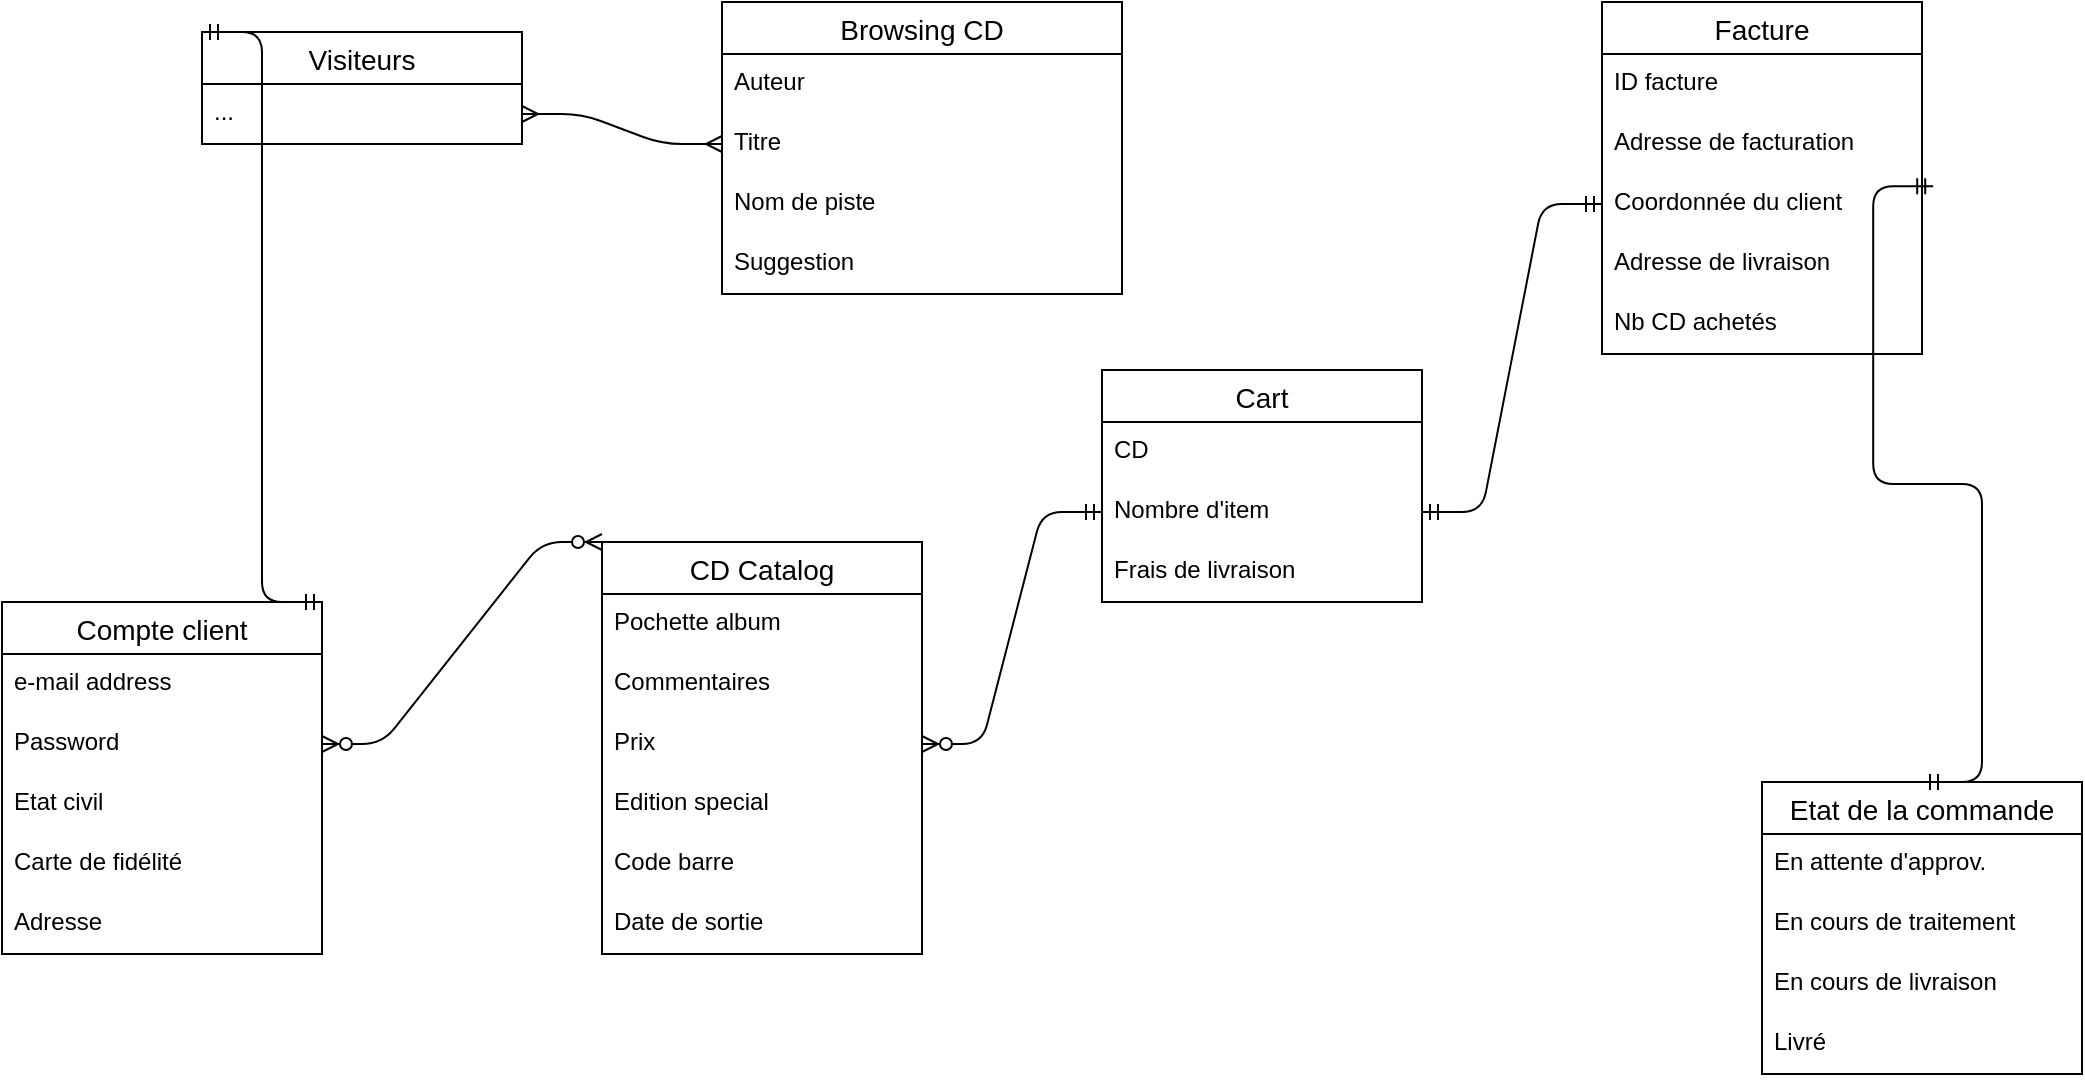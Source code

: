 <mxfile version="14.4.4" type="github" pages="2"><diagram id="Fl_OuGE8CiI54RWke0Rl" name="Page-1"><mxGraphModel dx="2286" dy="625" grid="1" gridSize="10" guides="1" tooltips="1" connect="1" arrows="1" fold="1" page="1" pageScale="1" pageWidth="827" pageHeight="1169" math="0" shadow="0"><root><mxCell id="0"/><mxCell id="1" parent="0"/><mxCell id="A-axFLRHTq2gnPNICOeS-2" value="Compte client" style="swimlane;fontStyle=0;childLayout=stackLayout;horizontal=1;startSize=26;horizontalStack=0;resizeParent=1;resizeParentMax=0;resizeLast=0;collapsible=1;marginBottom=0;align=center;fontSize=14;" vertex="1" parent="1"><mxGeometry x="-240" y="330" width="160" height="176" as="geometry"><mxRectangle x="70" y="180" width="120" height="26" as="alternateBounds"/></mxGeometry></mxCell><mxCell id="A-axFLRHTq2gnPNICOeS-3" value="e-mail address" style="text;strokeColor=none;fillColor=none;spacingLeft=4;spacingRight=4;overflow=hidden;rotatable=0;points=[[0,0.5],[1,0.5]];portConstraint=eastwest;fontSize=12;" vertex="1" parent="A-axFLRHTq2gnPNICOeS-2"><mxGeometry y="26" width="160" height="30" as="geometry"/></mxCell><mxCell id="A-axFLRHTq2gnPNICOeS-17" value="Password" style="text;strokeColor=none;fillColor=none;spacingLeft=4;spacingRight=4;overflow=hidden;rotatable=0;points=[[0,0.5],[1,0.5]];portConstraint=eastwest;fontSize=12;" vertex="1" parent="A-axFLRHTq2gnPNICOeS-2"><mxGeometry y="56" width="160" height="30" as="geometry"/></mxCell><mxCell id="A-axFLRHTq2gnPNICOeS-18" value="Etat civil" style="text;strokeColor=none;fillColor=none;spacingLeft=4;spacingRight=4;overflow=hidden;rotatable=0;points=[[0,0.5],[1,0.5]];portConstraint=eastwest;fontSize=12;" vertex="1" parent="A-axFLRHTq2gnPNICOeS-2"><mxGeometry y="86" width="160" height="30" as="geometry"/></mxCell><mxCell id="A-axFLRHTq2gnPNICOeS-4" value="Carte de fidélité" style="text;strokeColor=none;fillColor=none;spacingLeft=4;spacingRight=4;overflow=hidden;rotatable=0;points=[[0,0.5],[1,0.5]];portConstraint=eastwest;fontSize=12;" vertex="1" parent="A-axFLRHTq2gnPNICOeS-2"><mxGeometry y="116" width="160" height="30" as="geometry"/></mxCell><mxCell id="A-axFLRHTq2gnPNICOeS-19" value="Adresse" style="text;strokeColor=none;fillColor=none;spacingLeft=4;spacingRight=4;overflow=hidden;rotatable=0;points=[[0,0.5],[1,0.5]];portConstraint=eastwest;fontSize=12;" vertex="1" parent="A-axFLRHTq2gnPNICOeS-2"><mxGeometry y="146" width="160" height="30" as="geometry"/></mxCell><mxCell id="A-axFLRHTq2gnPNICOeS-27" value="CD Catalog" style="swimlane;fontStyle=0;childLayout=stackLayout;horizontal=1;startSize=26;horizontalStack=0;resizeParent=1;resizeParentMax=0;resizeLast=0;collapsible=1;marginBottom=0;align=center;fontSize=14;" vertex="1" parent="1"><mxGeometry x="60" y="300" width="160" height="206" as="geometry"/></mxCell><mxCell id="A-axFLRHTq2gnPNICOeS-28" value="Pochette album" style="text;strokeColor=none;fillColor=none;spacingLeft=4;spacingRight=4;overflow=hidden;rotatable=0;points=[[0,0.5],[1,0.5]];portConstraint=eastwest;fontSize=12;" vertex="1" parent="A-axFLRHTq2gnPNICOeS-27"><mxGeometry y="26" width="160" height="30" as="geometry"/></mxCell><mxCell id="A-axFLRHTq2gnPNICOeS-29" value="Commentaires" style="text;strokeColor=none;fillColor=none;spacingLeft=4;spacingRight=4;overflow=hidden;rotatable=0;points=[[0,0.5],[1,0.5]];portConstraint=eastwest;fontSize=12;" vertex="1" parent="A-axFLRHTq2gnPNICOeS-27"><mxGeometry y="56" width="160" height="30" as="geometry"/></mxCell><mxCell id="A-axFLRHTq2gnPNICOeS-30" value="Prix" style="text;strokeColor=none;fillColor=none;spacingLeft=4;spacingRight=4;overflow=hidden;rotatable=0;points=[[0,0.5],[1,0.5]];portConstraint=eastwest;fontSize=12;" vertex="1" parent="A-axFLRHTq2gnPNICOeS-27"><mxGeometry y="86" width="160" height="30" as="geometry"/></mxCell><mxCell id="A-axFLRHTq2gnPNICOeS-31" value="Edition special" style="text;strokeColor=none;fillColor=none;spacingLeft=4;spacingRight=4;overflow=hidden;rotatable=0;points=[[0,0.5],[1,0.5]];portConstraint=eastwest;fontSize=12;" vertex="1" parent="A-axFLRHTq2gnPNICOeS-27"><mxGeometry y="116" width="160" height="30" as="geometry"/></mxCell><mxCell id="A-axFLRHTq2gnPNICOeS-32" value="Code barre" style="text;strokeColor=none;fillColor=none;spacingLeft=4;spacingRight=4;overflow=hidden;rotatable=0;points=[[0,0.5],[1,0.5]];portConstraint=eastwest;fontSize=12;" vertex="1" parent="A-axFLRHTq2gnPNICOeS-27"><mxGeometry y="146" width="160" height="30" as="geometry"/></mxCell><mxCell id="A-axFLRHTq2gnPNICOeS-33" value="Date de sortie" style="text;strokeColor=none;fillColor=none;spacingLeft=4;spacingRight=4;overflow=hidden;rotatable=0;points=[[0,0.5],[1,0.5]];portConstraint=eastwest;fontSize=12;" vertex="1" parent="A-axFLRHTq2gnPNICOeS-27"><mxGeometry y="176" width="160" height="30" as="geometry"/></mxCell><mxCell id="A-axFLRHTq2gnPNICOeS-34" value="Cart" style="swimlane;fontStyle=0;childLayout=stackLayout;horizontal=1;startSize=26;horizontalStack=0;resizeParent=1;resizeParentMax=0;resizeLast=0;collapsible=1;marginBottom=0;align=center;fontSize=14;" vertex="1" parent="1"><mxGeometry x="310" y="214" width="160" height="116" as="geometry"/></mxCell><mxCell id="A-axFLRHTq2gnPNICOeS-35" value="CD" style="text;strokeColor=none;fillColor=none;spacingLeft=4;spacingRight=4;overflow=hidden;rotatable=0;points=[[0,0.5],[1,0.5]];portConstraint=eastwest;fontSize=12;" vertex="1" parent="A-axFLRHTq2gnPNICOeS-34"><mxGeometry y="26" width="160" height="30" as="geometry"/></mxCell><mxCell id="A-axFLRHTq2gnPNICOeS-48" value="Nombre d'item" style="text;strokeColor=none;fillColor=none;spacingLeft=4;spacingRight=4;overflow=hidden;rotatable=0;points=[[0,0.5],[1,0.5]];portConstraint=eastwest;fontSize=12;" vertex="1" parent="A-axFLRHTq2gnPNICOeS-34"><mxGeometry y="56" width="160" height="30" as="geometry"/></mxCell><mxCell id="A-axFLRHTq2gnPNICOeS-36" value="Frais de livraison " style="text;strokeColor=none;fillColor=none;spacingLeft=4;spacingRight=4;overflow=hidden;rotatable=0;points=[[0,0.5],[1,0.5]];portConstraint=eastwest;fontSize=12;" vertex="1" parent="A-axFLRHTq2gnPNICOeS-34"><mxGeometry y="86" width="160" height="30" as="geometry"/></mxCell><mxCell id="A-axFLRHTq2gnPNICOeS-41" value="Facture" style="swimlane;fontStyle=0;childLayout=stackLayout;horizontal=1;startSize=26;horizontalStack=0;resizeParent=1;resizeParentMax=0;resizeLast=0;collapsible=1;marginBottom=0;align=center;fontSize=14;" vertex="1" parent="1"><mxGeometry x="560" y="30" width="160" height="176" as="geometry"/></mxCell><mxCell id="A-axFLRHTq2gnPNICOeS-42" value="ID facture" style="text;strokeColor=none;fillColor=none;spacingLeft=4;spacingRight=4;overflow=hidden;rotatable=0;points=[[0,0.5],[1,0.5]];portConstraint=eastwest;fontSize=12;" vertex="1" parent="A-axFLRHTq2gnPNICOeS-41"><mxGeometry y="26" width="160" height="30" as="geometry"/></mxCell><mxCell id="A-axFLRHTq2gnPNICOeS-43" value="Adresse de facturation" style="text;strokeColor=none;fillColor=none;spacingLeft=4;spacingRight=4;overflow=hidden;rotatable=0;points=[[0,0.5],[1,0.5]];portConstraint=eastwest;fontSize=12;" vertex="1" parent="A-axFLRHTq2gnPNICOeS-41"><mxGeometry y="56" width="160" height="30" as="geometry"/></mxCell><mxCell id="A-axFLRHTq2gnPNICOeS-44" value="Coordonnée du client" style="text;strokeColor=none;fillColor=none;spacingLeft=4;spacingRight=4;overflow=hidden;rotatable=0;points=[[0,0.5],[1,0.5]];portConstraint=eastwest;fontSize=12;" vertex="1" parent="A-axFLRHTq2gnPNICOeS-41"><mxGeometry y="86" width="160" height="30" as="geometry"/></mxCell><mxCell id="A-axFLRHTq2gnPNICOeS-45" value="Adresse de livraison" style="text;strokeColor=none;fillColor=none;spacingLeft=4;spacingRight=4;overflow=hidden;rotatable=0;points=[[0,0.5],[1,0.5]];portConstraint=eastwest;fontSize=12;" vertex="1" parent="A-axFLRHTq2gnPNICOeS-41"><mxGeometry y="116" width="160" height="30" as="geometry"/></mxCell><mxCell id="A-axFLRHTq2gnPNICOeS-46" value="Nb CD achetés" style="text;strokeColor=none;fillColor=none;spacingLeft=4;spacingRight=4;overflow=hidden;rotatable=0;points=[[0,0.5],[1,0.5]];portConstraint=eastwest;fontSize=12;" vertex="1" parent="A-axFLRHTq2gnPNICOeS-41"><mxGeometry y="146" width="160" height="30" as="geometry"/></mxCell><mxCell id="A-axFLRHTq2gnPNICOeS-49" value="Etat de la commande" style="swimlane;fontStyle=0;childLayout=stackLayout;horizontal=1;startSize=26;horizontalStack=0;resizeParent=1;resizeParentMax=0;resizeLast=0;collapsible=1;marginBottom=0;align=center;fontSize=14;" vertex="1" parent="1"><mxGeometry x="640" y="420" width="160" height="146" as="geometry"/></mxCell><mxCell id="A-axFLRHTq2gnPNICOeS-50" value="En attente d'approv." style="text;strokeColor=none;fillColor=none;spacingLeft=4;spacingRight=4;overflow=hidden;rotatable=0;points=[[0,0.5],[1,0.5]];portConstraint=eastwest;fontSize=12;" vertex="1" parent="A-axFLRHTq2gnPNICOeS-49"><mxGeometry y="26" width="160" height="30" as="geometry"/></mxCell><mxCell id="A-axFLRHTq2gnPNICOeS-51" value="En cours de traitement" style="text;strokeColor=none;fillColor=none;spacingLeft=4;spacingRight=4;overflow=hidden;rotatable=0;points=[[0,0.5],[1,0.5]];portConstraint=eastwest;fontSize=12;" vertex="1" parent="A-axFLRHTq2gnPNICOeS-49"><mxGeometry y="56" width="160" height="30" as="geometry"/></mxCell><mxCell id="A-axFLRHTq2gnPNICOeS-52" value="En cours de livraison" style="text;strokeColor=none;fillColor=none;spacingLeft=4;spacingRight=4;overflow=hidden;rotatable=0;points=[[0,0.5],[1,0.5]];portConstraint=eastwest;fontSize=12;" vertex="1" parent="A-axFLRHTq2gnPNICOeS-49"><mxGeometry y="86" width="160" height="30" as="geometry"/></mxCell><mxCell id="A-axFLRHTq2gnPNICOeS-53" value="Livré" style="text;strokeColor=none;fillColor=none;spacingLeft=4;spacingRight=4;overflow=hidden;rotatable=0;points=[[0,0.5],[1,0.5]];portConstraint=eastwest;fontSize=12;" vertex="1" parent="A-axFLRHTq2gnPNICOeS-49"><mxGeometry y="116" width="160" height="30" as="geometry"/></mxCell><mxCell id="A-axFLRHTq2gnPNICOeS-55" value="Browsing CD" style="swimlane;fontStyle=0;childLayout=stackLayout;horizontal=1;startSize=26;horizontalStack=0;resizeParent=1;resizeParentMax=0;resizeLast=0;collapsible=1;marginBottom=0;align=center;fontSize=14;" vertex="1" parent="1"><mxGeometry x="120" y="30" width="200" height="146" as="geometry"/></mxCell><mxCell id="A-axFLRHTq2gnPNICOeS-56" value="Auteur" style="text;strokeColor=none;fillColor=none;spacingLeft=4;spacingRight=4;overflow=hidden;rotatable=0;points=[[0,0.5],[1,0.5]];portConstraint=eastwest;fontSize=12;" vertex="1" parent="A-axFLRHTq2gnPNICOeS-55"><mxGeometry y="26" width="200" height="30" as="geometry"/></mxCell><mxCell id="A-axFLRHTq2gnPNICOeS-57" value="Titre" style="text;strokeColor=none;fillColor=none;spacingLeft=4;spacingRight=4;overflow=hidden;rotatable=0;points=[[0,0.5],[1,0.5]];portConstraint=eastwest;fontSize=12;" vertex="1" parent="A-axFLRHTq2gnPNICOeS-55"><mxGeometry y="56" width="200" height="30" as="geometry"/></mxCell><mxCell id="A-axFLRHTq2gnPNICOeS-58" value="Nom de piste" style="text;strokeColor=none;fillColor=none;spacingLeft=4;spacingRight=4;overflow=hidden;rotatable=0;points=[[0,0.5],[1,0.5]];portConstraint=eastwest;fontSize=12;" vertex="1" parent="A-axFLRHTq2gnPNICOeS-55"><mxGeometry y="86" width="200" height="30" as="geometry"/></mxCell><mxCell id="A-axFLRHTq2gnPNICOeS-59" value="Suggestion" style="text;strokeColor=none;fillColor=none;spacingLeft=4;spacingRight=4;overflow=hidden;rotatable=0;points=[[0,0.5],[1,0.5]];portConstraint=eastwest;fontSize=12;" vertex="1" parent="A-axFLRHTq2gnPNICOeS-55"><mxGeometry y="116" width="200" height="30" as="geometry"/></mxCell><mxCell id="A-axFLRHTq2gnPNICOeS-61" value="Visiteurs" style="swimlane;fontStyle=0;childLayout=stackLayout;horizontal=1;startSize=26;horizontalStack=0;resizeParent=1;resizeParentMax=0;resizeLast=0;collapsible=1;marginBottom=0;align=center;fontSize=14;" vertex="1" parent="1"><mxGeometry x="-140" y="45" width="160" height="56" as="geometry"/></mxCell><mxCell id="A-axFLRHTq2gnPNICOeS-62" value="..." style="text;strokeColor=none;fillColor=none;spacingLeft=4;spacingRight=4;overflow=hidden;rotatable=0;points=[[0,0.5],[1,0.5]];portConstraint=eastwest;fontSize=12;" vertex="1" parent="A-axFLRHTq2gnPNICOeS-61"><mxGeometry y="26" width="160" height="30" as="geometry"/></mxCell><mxCell id="A-axFLRHTq2gnPNICOeS-66" value="" style="edgeStyle=entityRelationEdgeStyle;fontSize=12;html=1;endArrow=ERmany;startArrow=ERmany;entryX=0;entryY=0.5;entryDx=0;entryDy=0;" edge="1" parent="1" source="A-axFLRHTq2gnPNICOeS-62" target="A-axFLRHTq2gnPNICOeS-57"><mxGeometry width="100" height="100" relative="1" as="geometry"><mxPoint x="310" y="270" as="sourcePoint"/><mxPoint x="410" y="170" as="targetPoint"/></mxGeometry></mxCell><mxCell id="A-axFLRHTq2gnPNICOeS-67" value="" style="edgeStyle=entityRelationEdgeStyle;fontSize=12;html=1;endArrow=ERmandOne;startArrow=ERmandOne;entryX=1;entryY=0;entryDx=0;entryDy=0;exitX=0;exitY=0;exitDx=0;exitDy=0;" edge="1" parent="1" source="A-axFLRHTq2gnPNICOeS-61" target="A-axFLRHTq2gnPNICOeS-2"><mxGeometry width="100" height="100" relative="1" as="geometry"><mxPoint x="-70" y="120" as="sourcePoint"/><mxPoint x="410" y="170" as="targetPoint"/></mxGeometry></mxCell><mxCell id="A-axFLRHTq2gnPNICOeS-69" value="" style="edgeStyle=entityRelationEdgeStyle;fontSize=12;html=1;endArrow=ERzeroToMany;endFill=1;startArrow=ERzeroToMany;exitX=1;exitY=0.5;exitDx=0;exitDy=0;entryX=0;entryY=0;entryDx=0;entryDy=0;" edge="1" parent="1" source="A-axFLRHTq2gnPNICOeS-17" target="A-axFLRHTq2gnPNICOeS-27"><mxGeometry width="100" height="100" relative="1" as="geometry"><mxPoint x="110" y="350" as="sourcePoint"/><mxPoint x="210" y="250" as="targetPoint"/></mxGeometry></mxCell><mxCell id="A-axFLRHTq2gnPNICOeS-72" value="" style="edgeStyle=entityRelationEdgeStyle;fontSize=12;html=1;endArrow=ERzeroToMany;startArrow=ERmandOne;exitX=0;exitY=0.5;exitDx=0;exitDy=0;entryX=1;entryY=0.5;entryDx=0;entryDy=0;" edge="1" parent="1" source="A-axFLRHTq2gnPNICOeS-48" target="A-axFLRHTq2gnPNICOeS-30"><mxGeometry width="100" height="100" relative="1" as="geometry"><mxPoint x="70" y="390" as="sourcePoint"/><mxPoint x="220" y="250" as="targetPoint"/></mxGeometry></mxCell><mxCell id="A-axFLRHTq2gnPNICOeS-73" value="" style="edgeStyle=entityRelationEdgeStyle;fontSize=12;html=1;endArrow=ERmandOne;startArrow=ERmandOne;entryX=0;entryY=0.5;entryDx=0;entryDy=0;exitX=1;exitY=0.5;exitDx=0;exitDy=0;" edge="1" parent="1" source="A-axFLRHTq2gnPNICOeS-48" target="A-axFLRHTq2gnPNICOeS-44"><mxGeometry width="100" height="100" relative="1" as="geometry"><mxPoint x="70" y="390" as="sourcePoint"/><mxPoint x="170" y="290" as="targetPoint"/></mxGeometry></mxCell><mxCell id="A-axFLRHTq2gnPNICOeS-74" value="" style="edgeStyle=entityRelationEdgeStyle;fontSize=12;html=1;endArrow=ERmandOne;startArrow=ERmandOne;entryX=1.035;entryY=0.204;entryDx=0;entryDy=0;exitX=0.5;exitY=0;exitDx=0;exitDy=0;entryPerimeter=0;" edge="1" parent="1" source="A-axFLRHTq2gnPNICOeS-49" target="A-axFLRHTq2gnPNICOeS-44"><mxGeometry width="100" height="100" relative="1" as="geometry"><mxPoint x="480" y="295" as="sourcePoint"/><mxPoint x="570" y="141" as="targetPoint"/></mxGeometry></mxCell></root></mxGraphModel></diagram><diagram name="Worldwide" id="EPdnOWhI0erN6a_ZtNk-"><mxGraphModel dx="1921" dy="469" grid="1" gridSize="10" guides="1" tooltips="1" connect="1" arrows="1" fold="1" page="1" pageScale="1" pageWidth="827" pageHeight="1169" math="0" shadow="0"><root><mxCell id="zC-oKFmrtLGXjOKFxOs--0"/><mxCell id="zC-oKFmrtLGXjOKFxOs--1" parent="zC-oKFmrtLGXjOKFxOs--0"/><mxCell id="zC-oKFmrtLGXjOKFxOs--2" value="Compte client" style="swimlane;fontStyle=0;childLayout=stackLayout;horizontal=1;startSize=26;horizontalStack=0;resizeParent=1;resizeParentMax=0;resizeLast=0;collapsible=1;marginBottom=0;align=center;fontSize=14;" vertex="1" parent="zC-oKFmrtLGXjOKFxOs--1"><mxGeometry x="-240" y="330" width="160" height="176" as="geometry"><mxRectangle x="70" y="180" width="120" height="26" as="alternateBounds"/></mxGeometry></mxCell><mxCell id="zC-oKFmrtLGXjOKFxOs--3" value="e-mail address" style="text;strokeColor=none;fillColor=none;spacingLeft=4;spacingRight=4;overflow=hidden;rotatable=0;points=[[0,0.5],[1,0.5]];portConstraint=eastwest;fontSize=12;" vertex="1" parent="zC-oKFmrtLGXjOKFxOs--2"><mxGeometry y="26" width="160" height="30" as="geometry"/></mxCell><mxCell id="zC-oKFmrtLGXjOKFxOs--4" value="Password" style="text;strokeColor=none;fillColor=none;spacingLeft=4;spacingRight=4;overflow=hidden;rotatable=0;points=[[0,0.5],[1,0.5]];portConstraint=eastwest;fontSize=12;" vertex="1" parent="zC-oKFmrtLGXjOKFxOs--2"><mxGeometry y="56" width="160" height="30" as="geometry"/></mxCell><mxCell id="zC-oKFmrtLGXjOKFxOs--5" value="Etat civil" style="text;strokeColor=none;fillColor=none;spacingLeft=4;spacingRight=4;overflow=hidden;rotatable=0;points=[[0,0.5],[1,0.5]];portConstraint=eastwest;fontSize=12;" vertex="1" parent="zC-oKFmrtLGXjOKFxOs--2"><mxGeometry y="86" width="160" height="30" as="geometry"/></mxCell><mxCell id="zC-oKFmrtLGXjOKFxOs--6" value="Carte de fidélité" style="text;strokeColor=none;fillColor=none;spacingLeft=4;spacingRight=4;overflow=hidden;rotatable=0;points=[[0,0.5],[1,0.5]];portConstraint=eastwest;fontSize=12;" vertex="1" parent="zC-oKFmrtLGXjOKFxOs--2"><mxGeometry y="116" width="160" height="30" as="geometry"/></mxCell><mxCell id="zC-oKFmrtLGXjOKFxOs--7" value="Adresse" style="text;strokeColor=none;fillColor=none;spacingLeft=4;spacingRight=4;overflow=hidden;rotatable=0;points=[[0,0.5],[1,0.5]];portConstraint=eastwest;fontSize=12;" vertex="1" parent="zC-oKFmrtLGXjOKFxOs--2"><mxGeometry y="146" width="160" height="30" as="geometry"/></mxCell><mxCell id="zC-oKFmrtLGXjOKFxOs--8" value="CD Catalog" style="swimlane;fontStyle=0;childLayout=stackLayout;horizontal=1;startSize=26;horizontalStack=0;resizeParent=1;resizeParentMax=0;resizeLast=0;collapsible=1;marginBottom=0;align=center;fontSize=14;" vertex="1" parent="zC-oKFmrtLGXjOKFxOs--1"><mxGeometry x="60" y="300" width="160" height="206" as="geometry"/></mxCell><mxCell id="zC-oKFmrtLGXjOKFxOs--9" value="Pochette album" style="text;strokeColor=none;fillColor=none;spacingLeft=4;spacingRight=4;overflow=hidden;rotatable=0;points=[[0,0.5],[1,0.5]];portConstraint=eastwest;fontSize=12;" vertex="1" parent="zC-oKFmrtLGXjOKFxOs--8"><mxGeometry y="26" width="160" height="30" as="geometry"/></mxCell><mxCell id="zC-oKFmrtLGXjOKFxOs--10" value="Commentaires" style="text;strokeColor=none;fillColor=none;spacingLeft=4;spacingRight=4;overflow=hidden;rotatable=0;points=[[0,0.5],[1,0.5]];portConstraint=eastwest;fontSize=12;" vertex="1" parent="zC-oKFmrtLGXjOKFxOs--8"><mxGeometry y="56" width="160" height="30" as="geometry"/></mxCell><mxCell id="zC-oKFmrtLGXjOKFxOs--11" value="Prix" style="text;strokeColor=none;fillColor=none;spacingLeft=4;spacingRight=4;overflow=hidden;rotatable=0;points=[[0,0.5],[1,0.5]];portConstraint=eastwest;fontSize=12;" vertex="1" parent="zC-oKFmrtLGXjOKFxOs--8"><mxGeometry y="86" width="160" height="30" as="geometry"/></mxCell><mxCell id="zC-oKFmrtLGXjOKFxOs--12" value="Edition special" style="text;strokeColor=none;fillColor=none;spacingLeft=4;spacingRight=4;overflow=hidden;rotatable=0;points=[[0,0.5],[1,0.5]];portConstraint=eastwest;fontSize=12;" vertex="1" parent="zC-oKFmrtLGXjOKFxOs--8"><mxGeometry y="116" width="160" height="30" as="geometry"/></mxCell><mxCell id="zC-oKFmrtLGXjOKFxOs--13" value="Code barre" style="text;strokeColor=none;fillColor=none;spacingLeft=4;spacingRight=4;overflow=hidden;rotatable=0;points=[[0,0.5],[1,0.5]];portConstraint=eastwest;fontSize=12;" vertex="1" parent="zC-oKFmrtLGXjOKFxOs--8"><mxGeometry y="146" width="160" height="30" as="geometry"/></mxCell><mxCell id="zC-oKFmrtLGXjOKFxOs--14" value="Date de sortie" style="text;strokeColor=none;fillColor=none;spacingLeft=4;spacingRight=4;overflow=hidden;rotatable=0;points=[[0,0.5],[1,0.5]];portConstraint=eastwest;fontSize=12;" vertex="1" parent="zC-oKFmrtLGXjOKFxOs--8"><mxGeometry y="176" width="160" height="30" as="geometry"/></mxCell><mxCell id="zC-oKFmrtLGXjOKFxOs--15" value="Cart" style="swimlane;fontStyle=0;childLayout=stackLayout;horizontal=1;startSize=26;horizontalStack=0;resizeParent=1;resizeParentMax=0;resizeLast=0;collapsible=1;marginBottom=0;align=center;fontSize=14;" vertex="1" parent="zC-oKFmrtLGXjOKFxOs--1"><mxGeometry x="310" y="214" width="160" height="116" as="geometry"/></mxCell><mxCell id="zC-oKFmrtLGXjOKFxOs--16" value="CD" style="text;strokeColor=none;fillColor=none;spacingLeft=4;spacingRight=4;overflow=hidden;rotatable=0;points=[[0,0.5],[1,0.5]];portConstraint=eastwest;fontSize=12;" vertex="1" parent="zC-oKFmrtLGXjOKFxOs--15"><mxGeometry y="26" width="160" height="30" as="geometry"/></mxCell><mxCell id="zC-oKFmrtLGXjOKFxOs--17" value="Nombre d'item" style="text;strokeColor=none;fillColor=none;spacingLeft=4;spacingRight=4;overflow=hidden;rotatable=0;points=[[0,0.5],[1,0.5]];portConstraint=eastwest;fontSize=12;" vertex="1" parent="zC-oKFmrtLGXjOKFxOs--15"><mxGeometry y="56" width="160" height="30" as="geometry"/></mxCell><mxCell id="zC-oKFmrtLGXjOKFxOs--18" value="Frais de livraison " style="text;strokeColor=none;fillColor=none;spacingLeft=4;spacingRight=4;overflow=hidden;rotatable=0;points=[[0,0.5],[1,0.5]];portConstraint=eastwest;fontSize=12;" vertex="1" parent="zC-oKFmrtLGXjOKFxOs--15"><mxGeometry y="86" width="160" height="30" as="geometry"/></mxCell><mxCell id="zC-oKFmrtLGXjOKFxOs--19" value="Facture" style="swimlane;fontStyle=0;childLayout=stackLayout;horizontal=1;startSize=26;horizontalStack=0;resizeParent=1;resizeParentMax=0;resizeLast=0;collapsible=1;marginBottom=0;align=center;fontSize=14;" vertex="1" parent="zC-oKFmrtLGXjOKFxOs--1"><mxGeometry x="560" y="30" width="160" height="176" as="geometry"/></mxCell><mxCell id="zC-oKFmrtLGXjOKFxOs--20" value="ID facture" style="text;strokeColor=none;fillColor=none;spacingLeft=4;spacingRight=4;overflow=hidden;rotatable=0;points=[[0,0.5],[1,0.5]];portConstraint=eastwest;fontSize=12;" vertex="1" parent="zC-oKFmrtLGXjOKFxOs--19"><mxGeometry y="26" width="160" height="30" as="geometry"/></mxCell><mxCell id="zC-oKFmrtLGXjOKFxOs--21" value="Adresse de facturation" style="text;strokeColor=none;fillColor=none;spacingLeft=4;spacingRight=4;overflow=hidden;rotatable=0;points=[[0,0.5],[1,0.5]];portConstraint=eastwest;fontSize=12;" vertex="1" parent="zC-oKFmrtLGXjOKFxOs--19"><mxGeometry y="56" width="160" height="30" as="geometry"/></mxCell><mxCell id="zC-oKFmrtLGXjOKFxOs--22" value="Coordonnée du client" style="text;strokeColor=none;fillColor=none;spacingLeft=4;spacingRight=4;overflow=hidden;rotatable=0;points=[[0,0.5],[1,0.5]];portConstraint=eastwest;fontSize=12;" vertex="1" parent="zC-oKFmrtLGXjOKFxOs--19"><mxGeometry y="86" width="160" height="30" as="geometry"/></mxCell><mxCell id="zC-oKFmrtLGXjOKFxOs--23" value="Adresse de livraison" style="text;strokeColor=none;fillColor=none;spacingLeft=4;spacingRight=4;overflow=hidden;rotatable=0;points=[[0,0.5],[1,0.5]];portConstraint=eastwest;fontSize=12;" vertex="1" parent="zC-oKFmrtLGXjOKFxOs--19"><mxGeometry y="116" width="160" height="30" as="geometry"/></mxCell><mxCell id="zC-oKFmrtLGXjOKFxOs--24" value="Nb CD achetés" style="text;strokeColor=none;fillColor=none;spacingLeft=4;spacingRight=4;overflow=hidden;rotatable=0;points=[[0,0.5],[1,0.5]];portConstraint=eastwest;fontSize=12;" vertex="1" parent="zC-oKFmrtLGXjOKFxOs--19"><mxGeometry y="146" width="160" height="30" as="geometry"/></mxCell><mxCell id="zC-oKFmrtLGXjOKFxOs--25" value="Etat de la commande" style="swimlane;fontStyle=0;childLayout=stackLayout;horizontal=1;startSize=26;horizontalStack=0;resizeParent=1;resizeParentMax=0;resizeLast=0;collapsible=1;marginBottom=0;align=center;fontSize=14;" vertex="1" parent="zC-oKFmrtLGXjOKFxOs--1"><mxGeometry x="640" y="420" width="160" height="146" as="geometry"/></mxCell><mxCell id="zC-oKFmrtLGXjOKFxOs--26" value="En attente d'approv." style="text;strokeColor=none;fillColor=none;spacingLeft=4;spacingRight=4;overflow=hidden;rotatable=0;points=[[0,0.5],[1,0.5]];portConstraint=eastwest;fontSize=12;" vertex="1" parent="zC-oKFmrtLGXjOKFxOs--25"><mxGeometry y="26" width="160" height="30" as="geometry"/></mxCell><mxCell id="zC-oKFmrtLGXjOKFxOs--27" value="En cours de traitement" style="text;strokeColor=none;fillColor=none;spacingLeft=4;spacingRight=4;overflow=hidden;rotatable=0;points=[[0,0.5],[1,0.5]];portConstraint=eastwest;fontSize=12;" vertex="1" parent="zC-oKFmrtLGXjOKFxOs--25"><mxGeometry y="56" width="160" height="30" as="geometry"/></mxCell><mxCell id="zC-oKFmrtLGXjOKFxOs--28" value="En cours de livraison" style="text;strokeColor=none;fillColor=none;spacingLeft=4;spacingRight=4;overflow=hidden;rotatable=0;points=[[0,0.5],[1,0.5]];portConstraint=eastwest;fontSize=12;" vertex="1" parent="zC-oKFmrtLGXjOKFxOs--25"><mxGeometry y="86" width="160" height="30" as="geometry"/></mxCell><mxCell id="zC-oKFmrtLGXjOKFxOs--29" value="Livré" style="text;strokeColor=none;fillColor=none;spacingLeft=4;spacingRight=4;overflow=hidden;rotatable=0;points=[[0,0.5],[1,0.5]];portConstraint=eastwest;fontSize=12;" vertex="1" parent="zC-oKFmrtLGXjOKFxOs--25"><mxGeometry y="116" width="160" height="30" as="geometry"/></mxCell><mxCell id="zC-oKFmrtLGXjOKFxOs--30" value="Browsing CD" style="swimlane;fontStyle=0;childLayout=stackLayout;horizontal=1;startSize=26;horizontalStack=0;resizeParent=1;resizeParentMax=0;resizeLast=0;collapsible=1;marginBottom=0;align=center;fontSize=14;" vertex="1" parent="zC-oKFmrtLGXjOKFxOs--1"><mxGeometry x="120" y="30" width="200" height="146" as="geometry"/></mxCell><mxCell id="zC-oKFmrtLGXjOKFxOs--31" value="Auteur" style="text;strokeColor=none;fillColor=none;spacingLeft=4;spacingRight=4;overflow=hidden;rotatable=0;points=[[0,0.5],[1,0.5]];portConstraint=eastwest;fontSize=12;" vertex="1" parent="zC-oKFmrtLGXjOKFxOs--30"><mxGeometry y="26" width="200" height="30" as="geometry"/></mxCell><mxCell id="zC-oKFmrtLGXjOKFxOs--32" value="Titre" style="text;strokeColor=none;fillColor=none;spacingLeft=4;spacingRight=4;overflow=hidden;rotatable=0;points=[[0,0.5],[1,0.5]];portConstraint=eastwest;fontSize=12;" vertex="1" parent="zC-oKFmrtLGXjOKFxOs--30"><mxGeometry y="56" width="200" height="30" as="geometry"/></mxCell><mxCell id="zC-oKFmrtLGXjOKFxOs--33" value="Nom de piste" style="text;strokeColor=none;fillColor=none;spacingLeft=4;spacingRight=4;overflow=hidden;rotatable=0;points=[[0,0.5],[1,0.5]];portConstraint=eastwest;fontSize=12;" vertex="1" parent="zC-oKFmrtLGXjOKFxOs--30"><mxGeometry y="86" width="200" height="30" as="geometry"/></mxCell><mxCell id="zC-oKFmrtLGXjOKFxOs--34" value="Suggestion" style="text;strokeColor=none;fillColor=none;spacingLeft=4;spacingRight=4;overflow=hidden;rotatable=0;points=[[0,0.5],[1,0.5]];portConstraint=eastwest;fontSize=12;" vertex="1" parent="zC-oKFmrtLGXjOKFxOs--30"><mxGeometry y="116" width="200" height="30" as="geometry"/></mxCell><mxCell id="zC-oKFmrtLGXjOKFxOs--35" value="Visiteurs" style="swimlane;fontStyle=0;childLayout=stackLayout;horizontal=1;startSize=26;horizontalStack=0;resizeParent=1;resizeParentMax=0;resizeLast=0;collapsible=1;marginBottom=0;align=center;fontSize=14;" vertex="1" parent="zC-oKFmrtLGXjOKFxOs--1"><mxGeometry x="-140" y="45" width="160" height="56" as="geometry"/></mxCell><mxCell id="zC-oKFmrtLGXjOKFxOs--36" value="..." style="text;strokeColor=none;fillColor=none;spacingLeft=4;spacingRight=4;overflow=hidden;rotatable=0;points=[[0,0.5],[1,0.5]];portConstraint=eastwest;fontSize=12;" vertex="1" parent="zC-oKFmrtLGXjOKFxOs--35"><mxGeometry y="26" width="160" height="30" as="geometry"/></mxCell><mxCell id="zC-oKFmrtLGXjOKFxOs--37" value="" style="edgeStyle=entityRelationEdgeStyle;fontSize=12;html=1;endArrow=ERmany;startArrow=ERmany;entryX=0;entryY=0.5;entryDx=0;entryDy=0;" edge="1" parent="zC-oKFmrtLGXjOKFxOs--1" source="zC-oKFmrtLGXjOKFxOs--36" target="zC-oKFmrtLGXjOKFxOs--32"><mxGeometry width="100" height="100" relative="1" as="geometry"><mxPoint x="310" y="270" as="sourcePoint"/><mxPoint x="410" y="170" as="targetPoint"/></mxGeometry></mxCell><mxCell id="zC-oKFmrtLGXjOKFxOs--38" value="" style="edgeStyle=entityRelationEdgeStyle;fontSize=12;html=1;endArrow=ERmandOne;startArrow=ERmandOne;entryX=1;entryY=0;entryDx=0;entryDy=0;exitX=0;exitY=0;exitDx=0;exitDy=0;" edge="1" parent="zC-oKFmrtLGXjOKFxOs--1" source="zC-oKFmrtLGXjOKFxOs--35" target="zC-oKFmrtLGXjOKFxOs--2"><mxGeometry width="100" height="100" relative="1" as="geometry"><mxPoint x="-70" y="120" as="sourcePoint"/><mxPoint x="410" y="170" as="targetPoint"/></mxGeometry></mxCell><mxCell id="zC-oKFmrtLGXjOKFxOs--39" value="" style="edgeStyle=entityRelationEdgeStyle;fontSize=12;html=1;endArrow=ERzeroToMany;endFill=1;startArrow=ERzeroToMany;exitX=1;exitY=0.5;exitDx=0;exitDy=0;entryX=0;entryY=0;entryDx=0;entryDy=0;" edge="1" parent="zC-oKFmrtLGXjOKFxOs--1" source="zC-oKFmrtLGXjOKFxOs--4" target="zC-oKFmrtLGXjOKFxOs--8"><mxGeometry width="100" height="100" relative="1" as="geometry"><mxPoint x="110" y="350" as="sourcePoint"/><mxPoint x="210" y="250" as="targetPoint"/></mxGeometry></mxCell><mxCell id="zC-oKFmrtLGXjOKFxOs--40" value="" style="edgeStyle=entityRelationEdgeStyle;fontSize=12;html=1;endArrow=ERzeroToMany;startArrow=ERmandOne;exitX=0;exitY=0.5;exitDx=0;exitDy=0;entryX=1;entryY=0.5;entryDx=0;entryDy=0;" edge="1" parent="zC-oKFmrtLGXjOKFxOs--1" source="zC-oKFmrtLGXjOKFxOs--17" target="zC-oKFmrtLGXjOKFxOs--11"><mxGeometry width="100" height="100" relative="1" as="geometry"><mxPoint x="70" y="390" as="sourcePoint"/><mxPoint x="220" y="250" as="targetPoint"/></mxGeometry></mxCell><mxCell id="zC-oKFmrtLGXjOKFxOs--41" value="" style="edgeStyle=entityRelationEdgeStyle;fontSize=12;html=1;endArrow=ERmandOne;startArrow=ERmandOne;entryX=0;entryY=0.5;entryDx=0;entryDy=0;exitX=1;exitY=0.5;exitDx=0;exitDy=0;" edge="1" parent="zC-oKFmrtLGXjOKFxOs--1" source="zC-oKFmrtLGXjOKFxOs--17" target="zC-oKFmrtLGXjOKFxOs--22"><mxGeometry width="100" height="100" relative="1" as="geometry"><mxPoint x="70" y="390" as="sourcePoint"/><mxPoint x="170" y="290" as="targetPoint"/></mxGeometry></mxCell><mxCell id="zC-oKFmrtLGXjOKFxOs--42" value="" style="edgeStyle=entityRelationEdgeStyle;fontSize=12;html=1;endArrow=ERmandOne;startArrow=ERmandOne;entryX=1.035;entryY=0.204;entryDx=0;entryDy=0;exitX=0.5;exitY=0;exitDx=0;exitDy=0;entryPerimeter=0;" edge="1" parent="zC-oKFmrtLGXjOKFxOs--1" source="zC-oKFmrtLGXjOKFxOs--25" target="zC-oKFmrtLGXjOKFxOs--22"><mxGeometry width="100" height="100" relative="1" as="geometry"><mxPoint x="480" y="295" as="sourcePoint"/><mxPoint x="570" y="141" as="targetPoint"/></mxGeometry></mxCell><mxCell id="zC-oKFmrtLGXjOKFxOs--43" value="Pays" style="swimlane;fontStyle=0;childLayout=stackLayout;horizontal=1;startSize=26;horizontalStack=0;resizeParent=1;resizeParentMax=0;resizeLast=0;collapsible=1;marginBottom=0;align=center;fontSize=14;" vertex="1" parent="zC-oKFmrtLGXjOKFxOs--1"><mxGeometry x="400" y="400" width="160" height="116" as="geometry"/></mxCell><mxCell id="zC-oKFmrtLGXjOKFxOs--47" value="Frais de livraison" style="text;strokeColor=none;fillColor=none;spacingLeft=4;spacingRight=4;overflow=hidden;rotatable=0;points=[[0,0.5],[1,0.5]];portConstraint=eastwest;fontSize=12;" vertex="1" parent="zC-oKFmrtLGXjOKFxOs--43"><mxGeometry y="26" width="160" height="30" as="geometry"/></mxCell><mxCell id="zC-oKFmrtLGXjOKFxOs--49" value="Taux de change" style="text;strokeColor=none;fillColor=none;spacingLeft=4;spacingRight=4;overflow=hidden;rotatable=0;points=[[0,0.5],[1,0.5]];portConstraint=eastwest;fontSize=12;" vertex="1" parent="zC-oKFmrtLGXjOKFxOs--43"><mxGeometry y="56" width="160" height="30" as="geometry"/></mxCell><mxCell id="zC-oKFmrtLGXjOKFxOs--48" value="Nom du pays" style="text;strokeColor=none;fillColor=none;spacingLeft=4;spacingRight=4;overflow=hidden;rotatable=0;points=[[0,0.5],[1,0.5]];portConstraint=eastwest;fontSize=12;" vertex="1" parent="zC-oKFmrtLGXjOKFxOs--43"><mxGeometry y="86" width="160" height="30" as="geometry"/></mxCell><mxCell id="zC-oKFmrtLGXjOKFxOs--51" value="" style="edgeStyle=entityRelationEdgeStyle;fontSize=12;html=1;endArrow=ERzeroToMany;startArrow=ERmandOne;entryX=0.535;entryY=1.022;entryDx=0;entryDy=0;entryPerimeter=0;exitX=-0.006;exitY=-0.156;exitDx=0;exitDy=0;exitPerimeter=0;" edge="1" parent="zC-oKFmrtLGXjOKFxOs--1" source="zC-oKFmrtLGXjOKFxOs--49" target="zC-oKFmrtLGXjOKFxOs--18"><mxGeometry width="100" height="100" relative="1" as="geometry"><mxPoint x="470" y="396" as="sourcePoint"/><mxPoint x="680" y="250" as="targetPoint"/></mxGeometry></mxCell></root></mxGraphModel></diagram></mxfile>